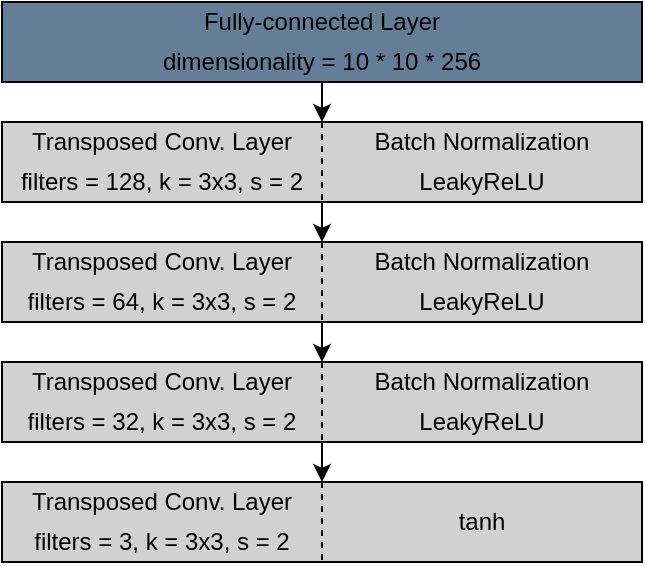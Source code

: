 <mxfile version="13.2.3" type="device"><diagram id="Jjx0yToGkwg_aagyGWfe" name="Page-1"><mxGraphModel dx="569" dy="333" grid="1" gridSize="10" guides="1" tooltips="1" connect="1" arrows="1" fold="1" page="1" pageScale="1" pageWidth="827" pageHeight="1169" math="0" shadow="0"><root><mxCell id="0"/><mxCell id="1" parent="0"/><mxCell id="CDcF8ZXSjtsJYcFYullk-44" value="" style="rounded=0;whiteSpace=wrap;html=1;fillColor=#637E96;" parent="1" vertex="1"><mxGeometry x="200" y="80" width="320" height="40" as="geometry"/></mxCell><mxCell id="CDcF8ZXSjtsJYcFYullk-45" value="Fully-connected Layer" style="text;html=1;strokeColor=none;fillColor=none;align=center;verticalAlign=middle;whiteSpace=wrap;rounded=0;" parent="1" vertex="1"><mxGeometry x="240" y="80" width="240" height="20" as="geometry"/></mxCell><mxCell id="Kw1i2rGvkfkDMxhqFSES-1" style="edgeStyle=orthogonalEdgeStyle;rounded=0;orthogonalLoop=1;jettySize=auto;html=1;exitX=0.5;exitY=1;exitDx=0;exitDy=0;entryX=0;entryY=0;entryDx=0;entryDy=0;" edge="1" parent="1" source="CDcF8ZXSjtsJYcFYullk-46" target="CDcF8ZXSjtsJYcFYullk-58"><mxGeometry relative="1" as="geometry"/></mxCell><mxCell id="CDcF8ZXSjtsJYcFYullk-46" value="dimensionality = 10 * 10 * 256" style="text;html=1;strokeColor=none;fillColor=none;align=center;verticalAlign=middle;whiteSpace=wrap;rounded=0;" parent="1" vertex="1"><mxGeometry x="240" y="100" width="240" height="20" as="geometry"/></mxCell><mxCell id="CDcF8ZXSjtsJYcFYullk-53" value="" style="rounded=0;whiteSpace=wrap;html=1;fillColor=#D1D1D1;" parent="1" vertex="1"><mxGeometry x="200" y="140" width="320" height="40" as="geometry"/></mxCell><mxCell id="CDcF8ZXSjtsJYcFYullk-54" value="Transposed Conv. Layer" style="text;html=1;strokeColor=none;fillColor=none;align=center;verticalAlign=middle;whiteSpace=wrap;rounded=0;" parent="1" vertex="1"><mxGeometry x="200" y="140" width="160" height="20" as="geometry"/></mxCell><mxCell id="CDcF8ZXSjtsJYcFYullk-55" value="" style="endArrow=none;dashed=1;html=1;entryX=0.5;entryY=1;entryDx=0;entryDy=0;exitX=0.5;exitY=0;exitDx=0;exitDy=0;" parent="1" source="CDcF8ZXSjtsJYcFYullk-53" target="CDcF8ZXSjtsJYcFYullk-53" edge="1"><mxGeometry width="50" height="50" relative="1" as="geometry"><mxPoint x="350" y="240" as="sourcePoint"/><mxPoint x="400" y="190" as="targetPoint"/></mxGeometry></mxCell><mxCell id="CDcF8ZXSjtsJYcFYullk-56" value="filters = 128, k = 3x3, s = 2" style="text;html=1;strokeColor=none;fillColor=none;align=center;verticalAlign=middle;whiteSpace=wrap;rounded=0;" parent="1" vertex="1"><mxGeometry x="200" y="160" width="160" height="20" as="geometry"/></mxCell><mxCell id="Kw1i2rGvkfkDMxhqFSES-2" style="edgeStyle=orthogonalEdgeStyle;rounded=0;orthogonalLoop=1;jettySize=auto;html=1;exitX=0;exitY=1;exitDx=0;exitDy=0;entryX=0;entryY=0;entryDx=0;entryDy=0;" edge="1" parent="1" source="CDcF8ZXSjtsJYcFYullk-57" target="CDcF8ZXSjtsJYcFYullk-64"><mxGeometry relative="1" as="geometry"/></mxCell><mxCell id="CDcF8ZXSjtsJYcFYullk-57" value="LeakyReLU" style="text;html=1;strokeColor=none;fillColor=none;align=center;verticalAlign=middle;whiteSpace=wrap;rounded=0;" parent="1" vertex="1"><mxGeometry x="360" y="160" width="160" height="20" as="geometry"/></mxCell><mxCell id="CDcF8ZXSjtsJYcFYullk-58" value="Batch Normalization" style="text;html=1;strokeColor=none;fillColor=none;align=center;verticalAlign=middle;whiteSpace=wrap;rounded=0;" parent="1" vertex="1"><mxGeometry x="360" y="140" width="160" height="20" as="geometry"/></mxCell><mxCell id="CDcF8ZXSjtsJYcFYullk-59" value="" style="rounded=0;whiteSpace=wrap;html=1;fillColor=#D1D1D1;" parent="1" vertex="1"><mxGeometry x="200" y="200" width="320" height="40" as="geometry"/></mxCell><mxCell id="CDcF8ZXSjtsJYcFYullk-60" value="Transposed Conv. Layer" style="text;html=1;strokeColor=none;fillColor=none;align=center;verticalAlign=middle;whiteSpace=wrap;rounded=0;" parent="1" vertex="1"><mxGeometry x="200" y="200" width="160" height="20" as="geometry"/></mxCell><mxCell id="CDcF8ZXSjtsJYcFYullk-61" value="" style="endArrow=none;dashed=1;html=1;entryX=0.5;entryY=1;entryDx=0;entryDy=0;exitX=0.5;exitY=0;exitDx=0;exitDy=0;" parent="1" source="CDcF8ZXSjtsJYcFYullk-59" target="CDcF8ZXSjtsJYcFYullk-59" edge="1"><mxGeometry width="50" height="50" relative="1" as="geometry"><mxPoint x="350" y="300" as="sourcePoint"/><mxPoint x="400" y="250" as="targetPoint"/></mxGeometry></mxCell><mxCell id="CDcF8ZXSjtsJYcFYullk-62" value="filters = 64, k = 3x3, s = 2" style="text;html=1;strokeColor=none;fillColor=none;align=center;verticalAlign=middle;whiteSpace=wrap;rounded=0;" parent="1" vertex="1"><mxGeometry x="200" y="220" width="160" height="20" as="geometry"/></mxCell><mxCell id="Kw1i2rGvkfkDMxhqFSES-3" style="edgeStyle=orthogonalEdgeStyle;rounded=0;orthogonalLoop=1;jettySize=auto;html=1;exitX=0;exitY=1;exitDx=0;exitDy=0;entryX=0;entryY=0;entryDx=0;entryDy=0;" edge="1" parent="1" source="CDcF8ZXSjtsJYcFYullk-63" target="CDcF8ZXSjtsJYcFYullk-82"><mxGeometry relative="1" as="geometry"/></mxCell><mxCell id="CDcF8ZXSjtsJYcFYullk-63" value="LeakyReLU" style="text;html=1;strokeColor=none;fillColor=none;align=center;verticalAlign=middle;whiteSpace=wrap;rounded=0;" parent="1" vertex="1"><mxGeometry x="360" y="220" width="160" height="20" as="geometry"/></mxCell><mxCell id="CDcF8ZXSjtsJYcFYullk-64" value="Batch Normalization" style="text;html=1;strokeColor=none;fillColor=none;align=center;verticalAlign=middle;whiteSpace=wrap;rounded=0;" parent="1" vertex="1"><mxGeometry x="360" y="200" width="160" height="20" as="geometry"/></mxCell><mxCell id="CDcF8ZXSjtsJYcFYullk-77" value="" style="rounded=0;whiteSpace=wrap;html=1;fillColor=#D1D1D1;" parent="1" vertex="1"><mxGeometry x="200" y="260" width="320" height="40" as="geometry"/></mxCell><mxCell id="CDcF8ZXSjtsJYcFYullk-78" value="Transposed Conv. Layer" style="text;html=1;strokeColor=none;fillColor=none;align=center;verticalAlign=middle;whiteSpace=wrap;rounded=0;" parent="1" vertex="1"><mxGeometry x="200" y="260" width="160" height="20" as="geometry"/></mxCell><mxCell id="CDcF8ZXSjtsJYcFYullk-79" value="" style="endArrow=none;dashed=1;html=1;entryX=0.5;entryY=1;entryDx=0;entryDy=0;exitX=0.5;exitY=0;exitDx=0;exitDy=0;" parent="1" source="CDcF8ZXSjtsJYcFYullk-77" target="CDcF8ZXSjtsJYcFYullk-77" edge="1"><mxGeometry width="50" height="50" relative="1" as="geometry"><mxPoint x="350" y="360" as="sourcePoint"/><mxPoint x="400" y="310" as="targetPoint"/></mxGeometry></mxCell><mxCell id="CDcF8ZXSjtsJYcFYullk-80" value="filters = 32, k = 3x3, s = 2" style="text;html=1;strokeColor=none;fillColor=none;align=center;verticalAlign=middle;whiteSpace=wrap;rounded=0;" parent="1" vertex="1"><mxGeometry x="200" y="280" width="160" height="20" as="geometry"/></mxCell><mxCell id="Kw1i2rGvkfkDMxhqFSES-4" style="edgeStyle=orthogonalEdgeStyle;rounded=0;orthogonalLoop=1;jettySize=auto;html=1;exitX=0;exitY=1;exitDx=0;exitDy=0;entryX=1;entryY=0;entryDx=0;entryDy=0;" edge="1" parent="1" source="CDcF8ZXSjtsJYcFYullk-81" target="CDcF8ZXSjtsJYcFYullk-84"><mxGeometry relative="1" as="geometry"/></mxCell><mxCell id="CDcF8ZXSjtsJYcFYullk-81" value="LeakyReLU" style="text;html=1;strokeColor=none;fillColor=none;align=center;verticalAlign=middle;whiteSpace=wrap;rounded=0;" parent="1" vertex="1"><mxGeometry x="360" y="280" width="160" height="20" as="geometry"/></mxCell><mxCell id="CDcF8ZXSjtsJYcFYullk-82" value="Batch Normalization" style="text;html=1;strokeColor=none;fillColor=none;align=center;verticalAlign=middle;whiteSpace=wrap;rounded=0;" parent="1" vertex="1"><mxGeometry x="360" y="260" width="160" height="20" as="geometry"/></mxCell><mxCell id="CDcF8ZXSjtsJYcFYullk-83" value="" style="rounded=0;whiteSpace=wrap;html=1;fillColor=#D1D1D1;" parent="1" vertex="1"><mxGeometry x="200" y="320" width="320" height="40" as="geometry"/></mxCell><mxCell id="CDcF8ZXSjtsJYcFYullk-84" value="Transposed Conv. Layer" style="text;html=1;strokeColor=none;fillColor=none;align=center;verticalAlign=middle;whiteSpace=wrap;rounded=0;" parent="1" vertex="1"><mxGeometry x="200" y="320" width="160" height="20" as="geometry"/></mxCell><mxCell id="CDcF8ZXSjtsJYcFYullk-85" value="" style="endArrow=none;dashed=1;html=1;entryX=0.5;entryY=1;entryDx=0;entryDy=0;exitX=0.5;exitY=0;exitDx=0;exitDy=0;" parent="1" source="CDcF8ZXSjtsJYcFYullk-83" target="CDcF8ZXSjtsJYcFYullk-83" edge="1"><mxGeometry width="50" height="50" relative="1" as="geometry"><mxPoint x="350" y="420" as="sourcePoint"/><mxPoint x="400" y="370" as="targetPoint"/></mxGeometry></mxCell><mxCell id="CDcF8ZXSjtsJYcFYullk-86" value="filters = 3, k = 3x3, s = 2" style="text;html=1;strokeColor=none;fillColor=none;align=center;verticalAlign=middle;whiteSpace=wrap;rounded=0;" parent="1" vertex="1"><mxGeometry x="200" y="340" width="160" height="20" as="geometry"/></mxCell><mxCell id="CDcF8ZXSjtsJYcFYullk-87" value="tanh" style="text;html=1;strokeColor=none;fillColor=none;align=center;verticalAlign=middle;whiteSpace=wrap;rounded=0;" parent="1" vertex="1"><mxGeometry x="360" y="330" width="160" height="20" as="geometry"/></mxCell></root></mxGraphModel></diagram></mxfile>